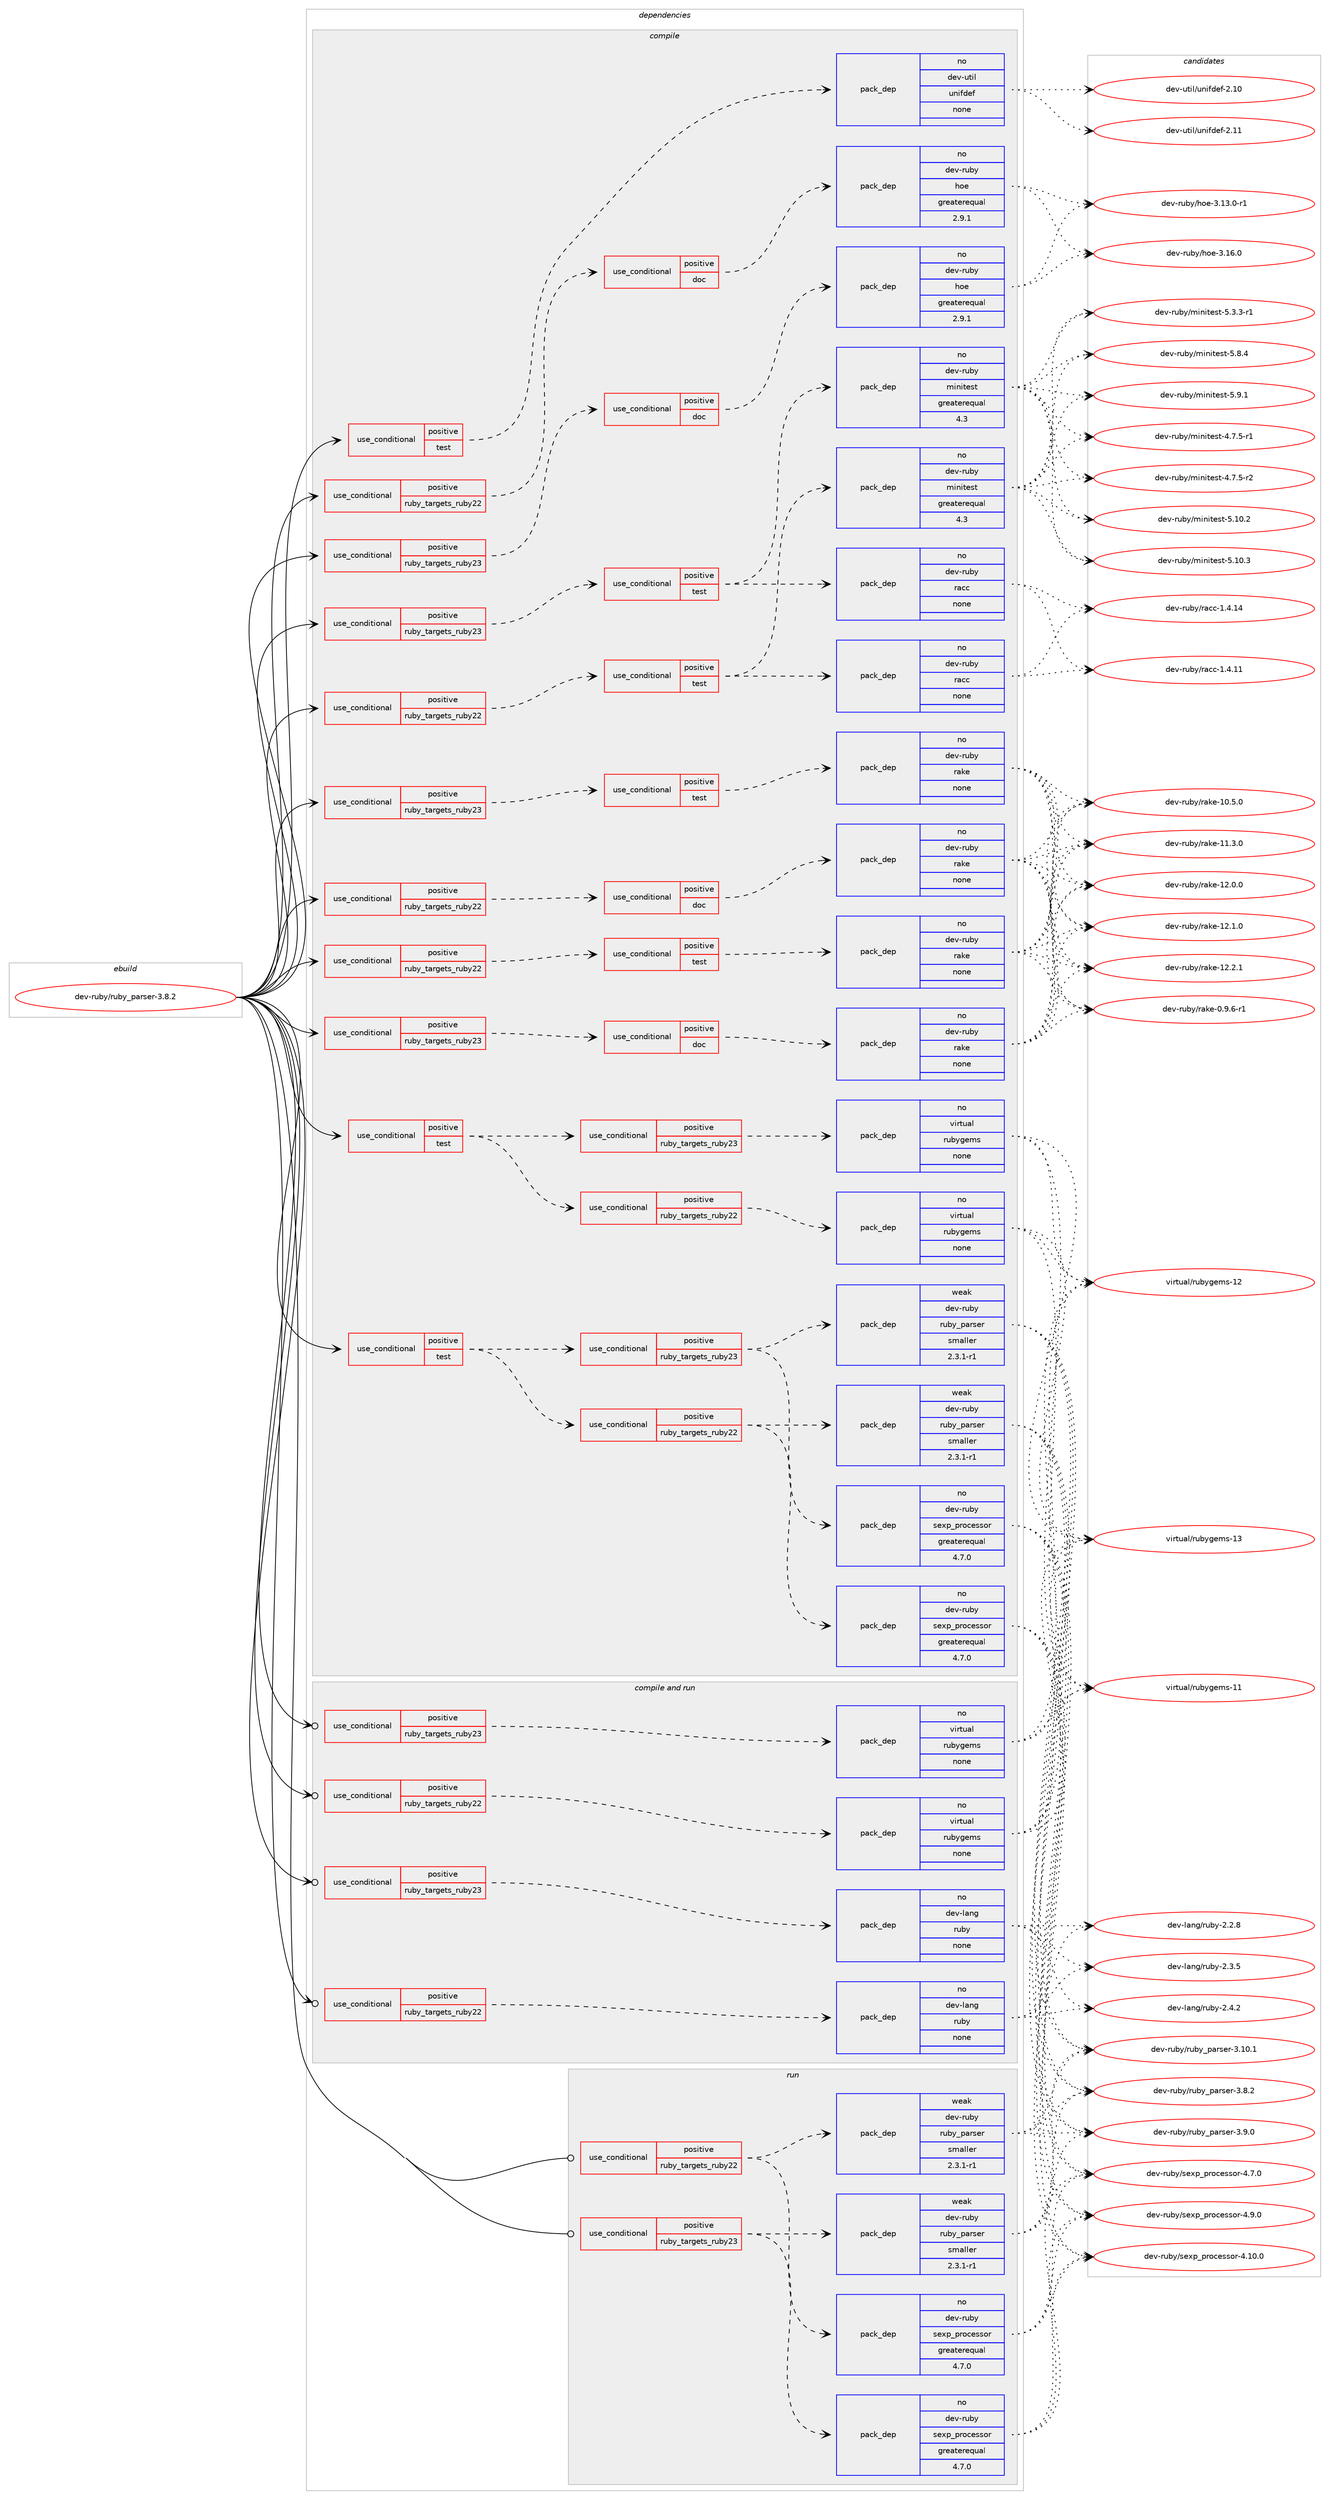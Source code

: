 digraph prolog {

# *************
# Graph options
# *************

newrank=true;
concentrate=true;
compound=true;
graph [rankdir=LR,fontname=Helvetica,fontsize=10,ranksep=1.5];#, ranksep=2.5, nodesep=0.2];
edge  [arrowhead=vee];
node  [fontname=Helvetica,fontsize=10];

# **********
# The ebuild
# **********

subgraph cluster_leftcol {
color=gray;
rank=same;
label=<<i>ebuild</i>>;
id [label="dev-ruby/ruby_parser-3.8.2", color=red, width=4, href="../dev-ruby/ruby_parser-3.8.2.svg"];
}

# ****************
# The dependencies
# ****************

subgraph cluster_midcol {
color=gray;
label=<<i>dependencies</i>>;
subgraph cluster_compile {
fillcolor="#eeeeee";
style=filled;
label=<<i>compile</i>>;
subgraph cond72166 {
dependency269092 [label=<<TABLE BORDER="0" CELLBORDER="1" CELLSPACING="0" CELLPADDING="4"><TR><TD ROWSPAN="3" CELLPADDING="10">use_conditional</TD></TR><TR><TD>positive</TD></TR><TR><TD>ruby_targets_ruby22</TD></TR></TABLE>>, shape=none, color=red];
subgraph cond72167 {
dependency269093 [label=<<TABLE BORDER="0" CELLBORDER="1" CELLSPACING="0" CELLPADDING="4"><TR><TD ROWSPAN="3" CELLPADDING="10">use_conditional</TD></TR><TR><TD>positive</TD></TR><TR><TD>doc</TD></TR></TABLE>>, shape=none, color=red];
subgraph pack192812 {
dependency269094 [label=<<TABLE BORDER="0" CELLBORDER="1" CELLSPACING="0" CELLPADDING="4" WIDTH="220"><TR><TD ROWSPAN="6" CELLPADDING="30">pack_dep</TD></TR><TR><TD WIDTH="110">no</TD></TR><TR><TD>dev-ruby</TD></TR><TR><TD>hoe</TD></TR><TR><TD>greaterequal</TD></TR><TR><TD>2.9.1</TD></TR></TABLE>>, shape=none, color=blue];
}
dependency269093:e -> dependency269094:w [weight=20,style="dashed",arrowhead="vee"];
}
dependency269092:e -> dependency269093:w [weight=20,style="dashed",arrowhead="vee"];
}
id:e -> dependency269092:w [weight=20,style="solid",arrowhead="vee"];
subgraph cond72168 {
dependency269095 [label=<<TABLE BORDER="0" CELLBORDER="1" CELLSPACING="0" CELLPADDING="4"><TR><TD ROWSPAN="3" CELLPADDING="10">use_conditional</TD></TR><TR><TD>positive</TD></TR><TR><TD>ruby_targets_ruby22</TD></TR></TABLE>>, shape=none, color=red];
subgraph cond72169 {
dependency269096 [label=<<TABLE BORDER="0" CELLBORDER="1" CELLSPACING="0" CELLPADDING="4"><TR><TD ROWSPAN="3" CELLPADDING="10">use_conditional</TD></TR><TR><TD>positive</TD></TR><TR><TD>doc</TD></TR></TABLE>>, shape=none, color=red];
subgraph pack192813 {
dependency269097 [label=<<TABLE BORDER="0" CELLBORDER="1" CELLSPACING="0" CELLPADDING="4" WIDTH="220"><TR><TD ROWSPAN="6" CELLPADDING="30">pack_dep</TD></TR><TR><TD WIDTH="110">no</TD></TR><TR><TD>dev-ruby</TD></TR><TR><TD>rake</TD></TR><TR><TD>none</TD></TR><TR><TD></TD></TR></TABLE>>, shape=none, color=blue];
}
dependency269096:e -> dependency269097:w [weight=20,style="dashed",arrowhead="vee"];
}
dependency269095:e -> dependency269096:w [weight=20,style="dashed",arrowhead="vee"];
}
id:e -> dependency269095:w [weight=20,style="solid",arrowhead="vee"];
subgraph cond72170 {
dependency269098 [label=<<TABLE BORDER="0" CELLBORDER="1" CELLSPACING="0" CELLPADDING="4"><TR><TD ROWSPAN="3" CELLPADDING="10">use_conditional</TD></TR><TR><TD>positive</TD></TR><TR><TD>ruby_targets_ruby22</TD></TR></TABLE>>, shape=none, color=red];
subgraph cond72171 {
dependency269099 [label=<<TABLE BORDER="0" CELLBORDER="1" CELLSPACING="0" CELLPADDING="4"><TR><TD ROWSPAN="3" CELLPADDING="10">use_conditional</TD></TR><TR><TD>positive</TD></TR><TR><TD>test</TD></TR></TABLE>>, shape=none, color=red];
subgraph pack192814 {
dependency269100 [label=<<TABLE BORDER="0" CELLBORDER="1" CELLSPACING="0" CELLPADDING="4" WIDTH="220"><TR><TD ROWSPAN="6" CELLPADDING="30">pack_dep</TD></TR><TR><TD WIDTH="110">no</TD></TR><TR><TD>dev-ruby</TD></TR><TR><TD>racc</TD></TR><TR><TD>none</TD></TR><TR><TD></TD></TR></TABLE>>, shape=none, color=blue];
}
dependency269099:e -> dependency269100:w [weight=20,style="dashed",arrowhead="vee"];
subgraph pack192815 {
dependency269101 [label=<<TABLE BORDER="0" CELLBORDER="1" CELLSPACING="0" CELLPADDING="4" WIDTH="220"><TR><TD ROWSPAN="6" CELLPADDING="30">pack_dep</TD></TR><TR><TD WIDTH="110">no</TD></TR><TR><TD>dev-ruby</TD></TR><TR><TD>minitest</TD></TR><TR><TD>greaterequal</TD></TR><TR><TD>4.3</TD></TR></TABLE>>, shape=none, color=blue];
}
dependency269099:e -> dependency269101:w [weight=20,style="dashed",arrowhead="vee"];
}
dependency269098:e -> dependency269099:w [weight=20,style="dashed",arrowhead="vee"];
}
id:e -> dependency269098:w [weight=20,style="solid",arrowhead="vee"];
subgraph cond72172 {
dependency269102 [label=<<TABLE BORDER="0" CELLBORDER="1" CELLSPACING="0" CELLPADDING="4"><TR><TD ROWSPAN="3" CELLPADDING="10">use_conditional</TD></TR><TR><TD>positive</TD></TR><TR><TD>ruby_targets_ruby22</TD></TR></TABLE>>, shape=none, color=red];
subgraph cond72173 {
dependency269103 [label=<<TABLE BORDER="0" CELLBORDER="1" CELLSPACING="0" CELLPADDING="4"><TR><TD ROWSPAN="3" CELLPADDING="10">use_conditional</TD></TR><TR><TD>positive</TD></TR><TR><TD>test</TD></TR></TABLE>>, shape=none, color=red];
subgraph pack192816 {
dependency269104 [label=<<TABLE BORDER="0" CELLBORDER="1" CELLSPACING="0" CELLPADDING="4" WIDTH="220"><TR><TD ROWSPAN="6" CELLPADDING="30">pack_dep</TD></TR><TR><TD WIDTH="110">no</TD></TR><TR><TD>dev-ruby</TD></TR><TR><TD>rake</TD></TR><TR><TD>none</TD></TR><TR><TD></TD></TR></TABLE>>, shape=none, color=blue];
}
dependency269103:e -> dependency269104:w [weight=20,style="dashed",arrowhead="vee"];
}
dependency269102:e -> dependency269103:w [weight=20,style="dashed",arrowhead="vee"];
}
id:e -> dependency269102:w [weight=20,style="solid",arrowhead="vee"];
subgraph cond72174 {
dependency269105 [label=<<TABLE BORDER="0" CELLBORDER="1" CELLSPACING="0" CELLPADDING="4"><TR><TD ROWSPAN="3" CELLPADDING="10">use_conditional</TD></TR><TR><TD>positive</TD></TR><TR><TD>ruby_targets_ruby23</TD></TR></TABLE>>, shape=none, color=red];
subgraph cond72175 {
dependency269106 [label=<<TABLE BORDER="0" CELLBORDER="1" CELLSPACING="0" CELLPADDING="4"><TR><TD ROWSPAN="3" CELLPADDING="10">use_conditional</TD></TR><TR><TD>positive</TD></TR><TR><TD>doc</TD></TR></TABLE>>, shape=none, color=red];
subgraph pack192817 {
dependency269107 [label=<<TABLE BORDER="0" CELLBORDER="1" CELLSPACING="0" CELLPADDING="4" WIDTH="220"><TR><TD ROWSPAN="6" CELLPADDING="30">pack_dep</TD></TR><TR><TD WIDTH="110">no</TD></TR><TR><TD>dev-ruby</TD></TR><TR><TD>hoe</TD></TR><TR><TD>greaterequal</TD></TR><TR><TD>2.9.1</TD></TR></TABLE>>, shape=none, color=blue];
}
dependency269106:e -> dependency269107:w [weight=20,style="dashed",arrowhead="vee"];
}
dependency269105:e -> dependency269106:w [weight=20,style="dashed",arrowhead="vee"];
}
id:e -> dependency269105:w [weight=20,style="solid",arrowhead="vee"];
subgraph cond72176 {
dependency269108 [label=<<TABLE BORDER="0" CELLBORDER="1" CELLSPACING="0" CELLPADDING="4"><TR><TD ROWSPAN="3" CELLPADDING="10">use_conditional</TD></TR><TR><TD>positive</TD></TR><TR><TD>ruby_targets_ruby23</TD></TR></TABLE>>, shape=none, color=red];
subgraph cond72177 {
dependency269109 [label=<<TABLE BORDER="0" CELLBORDER="1" CELLSPACING="0" CELLPADDING="4"><TR><TD ROWSPAN="3" CELLPADDING="10">use_conditional</TD></TR><TR><TD>positive</TD></TR><TR><TD>doc</TD></TR></TABLE>>, shape=none, color=red];
subgraph pack192818 {
dependency269110 [label=<<TABLE BORDER="0" CELLBORDER="1" CELLSPACING="0" CELLPADDING="4" WIDTH="220"><TR><TD ROWSPAN="6" CELLPADDING="30">pack_dep</TD></TR><TR><TD WIDTH="110">no</TD></TR><TR><TD>dev-ruby</TD></TR><TR><TD>rake</TD></TR><TR><TD>none</TD></TR><TR><TD></TD></TR></TABLE>>, shape=none, color=blue];
}
dependency269109:e -> dependency269110:w [weight=20,style="dashed",arrowhead="vee"];
}
dependency269108:e -> dependency269109:w [weight=20,style="dashed",arrowhead="vee"];
}
id:e -> dependency269108:w [weight=20,style="solid",arrowhead="vee"];
subgraph cond72178 {
dependency269111 [label=<<TABLE BORDER="0" CELLBORDER="1" CELLSPACING="0" CELLPADDING="4"><TR><TD ROWSPAN="3" CELLPADDING="10">use_conditional</TD></TR><TR><TD>positive</TD></TR><TR><TD>ruby_targets_ruby23</TD></TR></TABLE>>, shape=none, color=red];
subgraph cond72179 {
dependency269112 [label=<<TABLE BORDER="0" CELLBORDER="1" CELLSPACING="0" CELLPADDING="4"><TR><TD ROWSPAN="3" CELLPADDING="10">use_conditional</TD></TR><TR><TD>positive</TD></TR><TR><TD>test</TD></TR></TABLE>>, shape=none, color=red];
subgraph pack192819 {
dependency269113 [label=<<TABLE BORDER="0" CELLBORDER="1" CELLSPACING="0" CELLPADDING="4" WIDTH="220"><TR><TD ROWSPAN="6" CELLPADDING="30">pack_dep</TD></TR><TR><TD WIDTH="110">no</TD></TR><TR><TD>dev-ruby</TD></TR><TR><TD>racc</TD></TR><TR><TD>none</TD></TR><TR><TD></TD></TR></TABLE>>, shape=none, color=blue];
}
dependency269112:e -> dependency269113:w [weight=20,style="dashed",arrowhead="vee"];
subgraph pack192820 {
dependency269114 [label=<<TABLE BORDER="0" CELLBORDER="1" CELLSPACING="0" CELLPADDING="4" WIDTH="220"><TR><TD ROWSPAN="6" CELLPADDING="30">pack_dep</TD></TR><TR><TD WIDTH="110">no</TD></TR><TR><TD>dev-ruby</TD></TR><TR><TD>minitest</TD></TR><TR><TD>greaterequal</TD></TR><TR><TD>4.3</TD></TR></TABLE>>, shape=none, color=blue];
}
dependency269112:e -> dependency269114:w [weight=20,style="dashed",arrowhead="vee"];
}
dependency269111:e -> dependency269112:w [weight=20,style="dashed",arrowhead="vee"];
}
id:e -> dependency269111:w [weight=20,style="solid",arrowhead="vee"];
subgraph cond72180 {
dependency269115 [label=<<TABLE BORDER="0" CELLBORDER="1" CELLSPACING="0" CELLPADDING="4"><TR><TD ROWSPAN="3" CELLPADDING="10">use_conditional</TD></TR><TR><TD>positive</TD></TR><TR><TD>ruby_targets_ruby23</TD></TR></TABLE>>, shape=none, color=red];
subgraph cond72181 {
dependency269116 [label=<<TABLE BORDER="0" CELLBORDER="1" CELLSPACING="0" CELLPADDING="4"><TR><TD ROWSPAN="3" CELLPADDING="10">use_conditional</TD></TR><TR><TD>positive</TD></TR><TR><TD>test</TD></TR></TABLE>>, shape=none, color=red];
subgraph pack192821 {
dependency269117 [label=<<TABLE BORDER="0" CELLBORDER="1" CELLSPACING="0" CELLPADDING="4" WIDTH="220"><TR><TD ROWSPAN="6" CELLPADDING="30">pack_dep</TD></TR><TR><TD WIDTH="110">no</TD></TR><TR><TD>dev-ruby</TD></TR><TR><TD>rake</TD></TR><TR><TD>none</TD></TR><TR><TD></TD></TR></TABLE>>, shape=none, color=blue];
}
dependency269116:e -> dependency269117:w [weight=20,style="dashed",arrowhead="vee"];
}
dependency269115:e -> dependency269116:w [weight=20,style="dashed",arrowhead="vee"];
}
id:e -> dependency269115:w [weight=20,style="solid",arrowhead="vee"];
subgraph cond72182 {
dependency269118 [label=<<TABLE BORDER="0" CELLBORDER="1" CELLSPACING="0" CELLPADDING="4"><TR><TD ROWSPAN="3" CELLPADDING="10">use_conditional</TD></TR><TR><TD>positive</TD></TR><TR><TD>test</TD></TR></TABLE>>, shape=none, color=red];
subgraph cond72183 {
dependency269119 [label=<<TABLE BORDER="0" CELLBORDER="1" CELLSPACING="0" CELLPADDING="4"><TR><TD ROWSPAN="3" CELLPADDING="10">use_conditional</TD></TR><TR><TD>positive</TD></TR><TR><TD>ruby_targets_ruby22</TD></TR></TABLE>>, shape=none, color=red];
subgraph pack192822 {
dependency269120 [label=<<TABLE BORDER="0" CELLBORDER="1" CELLSPACING="0" CELLPADDING="4" WIDTH="220"><TR><TD ROWSPAN="6" CELLPADDING="30">pack_dep</TD></TR><TR><TD WIDTH="110">no</TD></TR><TR><TD>dev-ruby</TD></TR><TR><TD>sexp_processor</TD></TR><TR><TD>greaterequal</TD></TR><TR><TD>4.7.0</TD></TR></TABLE>>, shape=none, color=blue];
}
dependency269119:e -> dependency269120:w [weight=20,style="dashed",arrowhead="vee"];
subgraph pack192823 {
dependency269121 [label=<<TABLE BORDER="0" CELLBORDER="1" CELLSPACING="0" CELLPADDING="4" WIDTH="220"><TR><TD ROWSPAN="6" CELLPADDING="30">pack_dep</TD></TR><TR><TD WIDTH="110">weak</TD></TR><TR><TD>dev-ruby</TD></TR><TR><TD>ruby_parser</TD></TR><TR><TD>smaller</TD></TR><TR><TD>2.3.1-r1</TD></TR></TABLE>>, shape=none, color=blue];
}
dependency269119:e -> dependency269121:w [weight=20,style="dashed",arrowhead="vee"];
}
dependency269118:e -> dependency269119:w [weight=20,style="dashed",arrowhead="vee"];
subgraph cond72184 {
dependency269122 [label=<<TABLE BORDER="0" CELLBORDER="1" CELLSPACING="0" CELLPADDING="4"><TR><TD ROWSPAN="3" CELLPADDING="10">use_conditional</TD></TR><TR><TD>positive</TD></TR><TR><TD>ruby_targets_ruby23</TD></TR></TABLE>>, shape=none, color=red];
subgraph pack192824 {
dependency269123 [label=<<TABLE BORDER="0" CELLBORDER="1" CELLSPACING="0" CELLPADDING="4" WIDTH="220"><TR><TD ROWSPAN="6" CELLPADDING="30">pack_dep</TD></TR><TR><TD WIDTH="110">no</TD></TR><TR><TD>dev-ruby</TD></TR><TR><TD>sexp_processor</TD></TR><TR><TD>greaterequal</TD></TR><TR><TD>4.7.0</TD></TR></TABLE>>, shape=none, color=blue];
}
dependency269122:e -> dependency269123:w [weight=20,style="dashed",arrowhead="vee"];
subgraph pack192825 {
dependency269124 [label=<<TABLE BORDER="0" CELLBORDER="1" CELLSPACING="0" CELLPADDING="4" WIDTH="220"><TR><TD ROWSPAN="6" CELLPADDING="30">pack_dep</TD></TR><TR><TD WIDTH="110">weak</TD></TR><TR><TD>dev-ruby</TD></TR><TR><TD>ruby_parser</TD></TR><TR><TD>smaller</TD></TR><TR><TD>2.3.1-r1</TD></TR></TABLE>>, shape=none, color=blue];
}
dependency269122:e -> dependency269124:w [weight=20,style="dashed",arrowhead="vee"];
}
dependency269118:e -> dependency269122:w [weight=20,style="dashed",arrowhead="vee"];
}
id:e -> dependency269118:w [weight=20,style="solid",arrowhead="vee"];
subgraph cond72185 {
dependency269125 [label=<<TABLE BORDER="0" CELLBORDER="1" CELLSPACING="0" CELLPADDING="4"><TR><TD ROWSPAN="3" CELLPADDING="10">use_conditional</TD></TR><TR><TD>positive</TD></TR><TR><TD>test</TD></TR></TABLE>>, shape=none, color=red];
subgraph cond72186 {
dependency269126 [label=<<TABLE BORDER="0" CELLBORDER="1" CELLSPACING="0" CELLPADDING="4"><TR><TD ROWSPAN="3" CELLPADDING="10">use_conditional</TD></TR><TR><TD>positive</TD></TR><TR><TD>ruby_targets_ruby22</TD></TR></TABLE>>, shape=none, color=red];
subgraph pack192826 {
dependency269127 [label=<<TABLE BORDER="0" CELLBORDER="1" CELLSPACING="0" CELLPADDING="4" WIDTH="220"><TR><TD ROWSPAN="6" CELLPADDING="30">pack_dep</TD></TR><TR><TD WIDTH="110">no</TD></TR><TR><TD>virtual</TD></TR><TR><TD>rubygems</TD></TR><TR><TD>none</TD></TR><TR><TD></TD></TR></TABLE>>, shape=none, color=blue];
}
dependency269126:e -> dependency269127:w [weight=20,style="dashed",arrowhead="vee"];
}
dependency269125:e -> dependency269126:w [weight=20,style="dashed",arrowhead="vee"];
subgraph cond72187 {
dependency269128 [label=<<TABLE BORDER="0" CELLBORDER="1" CELLSPACING="0" CELLPADDING="4"><TR><TD ROWSPAN="3" CELLPADDING="10">use_conditional</TD></TR><TR><TD>positive</TD></TR><TR><TD>ruby_targets_ruby23</TD></TR></TABLE>>, shape=none, color=red];
subgraph pack192827 {
dependency269129 [label=<<TABLE BORDER="0" CELLBORDER="1" CELLSPACING="0" CELLPADDING="4" WIDTH="220"><TR><TD ROWSPAN="6" CELLPADDING="30">pack_dep</TD></TR><TR><TD WIDTH="110">no</TD></TR><TR><TD>virtual</TD></TR><TR><TD>rubygems</TD></TR><TR><TD>none</TD></TR><TR><TD></TD></TR></TABLE>>, shape=none, color=blue];
}
dependency269128:e -> dependency269129:w [weight=20,style="dashed",arrowhead="vee"];
}
dependency269125:e -> dependency269128:w [weight=20,style="dashed",arrowhead="vee"];
}
id:e -> dependency269125:w [weight=20,style="solid",arrowhead="vee"];
subgraph cond72188 {
dependency269130 [label=<<TABLE BORDER="0" CELLBORDER="1" CELLSPACING="0" CELLPADDING="4"><TR><TD ROWSPAN="3" CELLPADDING="10">use_conditional</TD></TR><TR><TD>positive</TD></TR><TR><TD>test</TD></TR></TABLE>>, shape=none, color=red];
subgraph pack192828 {
dependency269131 [label=<<TABLE BORDER="0" CELLBORDER="1" CELLSPACING="0" CELLPADDING="4" WIDTH="220"><TR><TD ROWSPAN="6" CELLPADDING="30">pack_dep</TD></TR><TR><TD WIDTH="110">no</TD></TR><TR><TD>dev-util</TD></TR><TR><TD>unifdef</TD></TR><TR><TD>none</TD></TR><TR><TD></TD></TR></TABLE>>, shape=none, color=blue];
}
dependency269130:e -> dependency269131:w [weight=20,style="dashed",arrowhead="vee"];
}
id:e -> dependency269130:w [weight=20,style="solid",arrowhead="vee"];
}
subgraph cluster_compileandrun {
fillcolor="#eeeeee";
style=filled;
label=<<i>compile and run</i>>;
subgraph cond72189 {
dependency269132 [label=<<TABLE BORDER="0" CELLBORDER="1" CELLSPACING="0" CELLPADDING="4"><TR><TD ROWSPAN="3" CELLPADDING="10">use_conditional</TD></TR><TR><TD>positive</TD></TR><TR><TD>ruby_targets_ruby22</TD></TR></TABLE>>, shape=none, color=red];
subgraph pack192829 {
dependency269133 [label=<<TABLE BORDER="0" CELLBORDER="1" CELLSPACING="0" CELLPADDING="4" WIDTH="220"><TR><TD ROWSPAN="6" CELLPADDING="30">pack_dep</TD></TR><TR><TD WIDTH="110">no</TD></TR><TR><TD>dev-lang</TD></TR><TR><TD>ruby</TD></TR><TR><TD>none</TD></TR><TR><TD></TD></TR></TABLE>>, shape=none, color=blue];
}
dependency269132:e -> dependency269133:w [weight=20,style="dashed",arrowhead="vee"];
}
id:e -> dependency269132:w [weight=20,style="solid",arrowhead="odotvee"];
subgraph cond72190 {
dependency269134 [label=<<TABLE BORDER="0" CELLBORDER="1" CELLSPACING="0" CELLPADDING="4"><TR><TD ROWSPAN="3" CELLPADDING="10">use_conditional</TD></TR><TR><TD>positive</TD></TR><TR><TD>ruby_targets_ruby22</TD></TR></TABLE>>, shape=none, color=red];
subgraph pack192830 {
dependency269135 [label=<<TABLE BORDER="0" CELLBORDER="1" CELLSPACING="0" CELLPADDING="4" WIDTH="220"><TR><TD ROWSPAN="6" CELLPADDING="30">pack_dep</TD></TR><TR><TD WIDTH="110">no</TD></TR><TR><TD>virtual</TD></TR><TR><TD>rubygems</TD></TR><TR><TD>none</TD></TR><TR><TD></TD></TR></TABLE>>, shape=none, color=blue];
}
dependency269134:e -> dependency269135:w [weight=20,style="dashed",arrowhead="vee"];
}
id:e -> dependency269134:w [weight=20,style="solid",arrowhead="odotvee"];
subgraph cond72191 {
dependency269136 [label=<<TABLE BORDER="0" CELLBORDER="1" CELLSPACING="0" CELLPADDING="4"><TR><TD ROWSPAN="3" CELLPADDING="10">use_conditional</TD></TR><TR><TD>positive</TD></TR><TR><TD>ruby_targets_ruby23</TD></TR></TABLE>>, shape=none, color=red];
subgraph pack192831 {
dependency269137 [label=<<TABLE BORDER="0" CELLBORDER="1" CELLSPACING="0" CELLPADDING="4" WIDTH="220"><TR><TD ROWSPAN="6" CELLPADDING="30">pack_dep</TD></TR><TR><TD WIDTH="110">no</TD></TR><TR><TD>dev-lang</TD></TR><TR><TD>ruby</TD></TR><TR><TD>none</TD></TR><TR><TD></TD></TR></TABLE>>, shape=none, color=blue];
}
dependency269136:e -> dependency269137:w [weight=20,style="dashed",arrowhead="vee"];
}
id:e -> dependency269136:w [weight=20,style="solid",arrowhead="odotvee"];
subgraph cond72192 {
dependency269138 [label=<<TABLE BORDER="0" CELLBORDER="1" CELLSPACING="0" CELLPADDING="4"><TR><TD ROWSPAN="3" CELLPADDING="10">use_conditional</TD></TR><TR><TD>positive</TD></TR><TR><TD>ruby_targets_ruby23</TD></TR></TABLE>>, shape=none, color=red];
subgraph pack192832 {
dependency269139 [label=<<TABLE BORDER="0" CELLBORDER="1" CELLSPACING="0" CELLPADDING="4" WIDTH="220"><TR><TD ROWSPAN="6" CELLPADDING="30">pack_dep</TD></TR><TR><TD WIDTH="110">no</TD></TR><TR><TD>virtual</TD></TR><TR><TD>rubygems</TD></TR><TR><TD>none</TD></TR><TR><TD></TD></TR></TABLE>>, shape=none, color=blue];
}
dependency269138:e -> dependency269139:w [weight=20,style="dashed",arrowhead="vee"];
}
id:e -> dependency269138:w [weight=20,style="solid",arrowhead="odotvee"];
}
subgraph cluster_run {
fillcolor="#eeeeee";
style=filled;
label=<<i>run</i>>;
subgraph cond72193 {
dependency269140 [label=<<TABLE BORDER="0" CELLBORDER="1" CELLSPACING="0" CELLPADDING="4"><TR><TD ROWSPAN="3" CELLPADDING="10">use_conditional</TD></TR><TR><TD>positive</TD></TR><TR><TD>ruby_targets_ruby22</TD></TR></TABLE>>, shape=none, color=red];
subgraph pack192833 {
dependency269141 [label=<<TABLE BORDER="0" CELLBORDER="1" CELLSPACING="0" CELLPADDING="4" WIDTH="220"><TR><TD ROWSPAN="6" CELLPADDING="30">pack_dep</TD></TR><TR><TD WIDTH="110">no</TD></TR><TR><TD>dev-ruby</TD></TR><TR><TD>sexp_processor</TD></TR><TR><TD>greaterequal</TD></TR><TR><TD>4.7.0</TD></TR></TABLE>>, shape=none, color=blue];
}
dependency269140:e -> dependency269141:w [weight=20,style="dashed",arrowhead="vee"];
subgraph pack192834 {
dependency269142 [label=<<TABLE BORDER="0" CELLBORDER="1" CELLSPACING="0" CELLPADDING="4" WIDTH="220"><TR><TD ROWSPAN="6" CELLPADDING="30">pack_dep</TD></TR><TR><TD WIDTH="110">weak</TD></TR><TR><TD>dev-ruby</TD></TR><TR><TD>ruby_parser</TD></TR><TR><TD>smaller</TD></TR><TR><TD>2.3.1-r1</TD></TR></TABLE>>, shape=none, color=blue];
}
dependency269140:e -> dependency269142:w [weight=20,style="dashed",arrowhead="vee"];
}
id:e -> dependency269140:w [weight=20,style="solid",arrowhead="odot"];
subgraph cond72194 {
dependency269143 [label=<<TABLE BORDER="0" CELLBORDER="1" CELLSPACING="0" CELLPADDING="4"><TR><TD ROWSPAN="3" CELLPADDING="10">use_conditional</TD></TR><TR><TD>positive</TD></TR><TR><TD>ruby_targets_ruby23</TD></TR></TABLE>>, shape=none, color=red];
subgraph pack192835 {
dependency269144 [label=<<TABLE BORDER="0" CELLBORDER="1" CELLSPACING="0" CELLPADDING="4" WIDTH="220"><TR><TD ROWSPAN="6" CELLPADDING="30">pack_dep</TD></TR><TR><TD WIDTH="110">no</TD></TR><TR><TD>dev-ruby</TD></TR><TR><TD>sexp_processor</TD></TR><TR><TD>greaterequal</TD></TR><TR><TD>4.7.0</TD></TR></TABLE>>, shape=none, color=blue];
}
dependency269143:e -> dependency269144:w [weight=20,style="dashed",arrowhead="vee"];
subgraph pack192836 {
dependency269145 [label=<<TABLE BORDER="0" CELLBORDER="1" CELLSPACING="0" CELLPADDING="4" WIDTH="220"><TR><TD ROWSPAN="6" CELLPADDING="30">pack_dep</TD></TR><TR><TD WIDTH="110">weak</TD></TR><TR><TD>dev-ruby</TD></TR><TR><TD>ruby_parser</TD></TR><TR><TD>smaller</TD></TR><TR><TD>2.3.1-r1</TD></TR></TABLE>>, shape=none, color=blue];
}
dependency269143:e -> dependency269145:w [weight=20,style="dashed",arrowhead="vee"];
}
id:e -> dependency269143:w [weight=20,style="solid",arrowhead="odot"];
}
}

# **************
# The candidates
# **************

subgraph cluster_choices {
rank=same;
color=gray;
label=<<i>candidates</i>>;

subgraph choice192812 {
color=black;
nodesep=1;
choice100101118451141179812147104111101455146495146484511449 [label="dev-ruby/hoe-3.13.0-r1", color=red, width=4,href="../dev-ruby/hoe-3.13.0-r1.svg"];
choice10010111845114117981214710411110145514649544648 [label="dev-ruby/hoe-3.16.0", color=red, width=4,href="../dev-ruby/hoe-3.16.0.svg"];
dependency269094:e -> choice100101118451141179812147104111101455146495146484511449:w [style=dotted,weight="100"];
dependency269094:e -> choice10010111845114117981214710411110145514649544648:w [style=dotted,weight="100"];
}
subgraph choice192813 {
color=black;
nodesep=1;
choice100101118451141179812147114971071014548465746544511449 [label="dev-ruby/rake-0.9.6-r1", color=red, width=4,href="../dev-ruby/rake-0.9.6-r1.svg"];
choice1001011184511411798121471149710710145494846534648 [label="dev-ruby/rake-10.5.0", color=red, width=4,href="../dev-ruby/rake-10.5.0.svg"];
choice1001011184511411798121471149710710145494946514648 [label="dev-ruby/rake-11.3.0", color=red, width=4,href="../dev-ruby/rake-11.3.0.svg"];
choice1001011184511411798121471149710710145495046484648 [label="dev-ruby/rake-12.0.0", color=red, width=4,href="../dev-ruby/rake-12.0.0.svg"];
choice1001011184511411798121471149710710145495046494648 [label="dev-ruby/rake-12.1.0", color=red, width=4,href="../dev-ruby/rake-12.1.0.svg"];
choice1001011184511411798121471149710710145495046504649 [label="dev-ruby/rake-12.2.1", color=red, width=4,href="../dev-ruby/rake-12.2.1.svg"];
dependency269097:e -> choice100101118451141179812147114971071014548465746544511449:w [style=dotted,weight="100"];
dependency269097:e -> choice1001011184511411798121471149710710145494846534648:w [style=dotted,weight="100"];
dependency269097:e -> choice1001011184511411798121471149710710145494946514648:w [style=dotted,weight="100"];
dependency269097:e -> choice1001011184511411798121471149710710145495046484648:w [style=dotted,weight="100"];
dependency269097:e -> choice1001011184511411798121471149710710145495046494648:w [style=dotted,weight="100"];
dependency269097:e -> choice1001011184511411798121471149710710145495046504649:w [style=dotted,weight="100"];
}
subgraph choice192814 {
color=black;
nodesep=1;
choice10010111845114117981214711497999945494652464949 [label="dev-ruby/racc-1.4.11", color=red, width=4,href="../dev-ruby/racc-1.4.11.svg"];
choice10010111845114117981214711497999945494652464952 [label="dev-ruby/racc-1.4.14", color=red, width=4,href="../dev-ruby/racc-1.4.14.svg"];
dependency269100:e -> choice10010111845114117981214711497999945494652464949:w [style=dotted,weight="100"];
dependency269100:e -> choice10010111845114117981214711497999945494652464952:w [style=dotted,weight="100"];
}
subgraph choice192815 {
color=black;
nodesep=1;
choice1001011184511411798121471091051101051161011151164552465546534511449 [label="dev-ruby/minitest-4.7.5-r1", color=red, width=4,href="../dev-ruby/minitest-4.7.5-r1.svg"];
choice1001011184511411798121471091051101051161011151164552465546534511450 [label="dev-ruby/minitest-4.7.5-r2", color=red, width=4,href="../dev-ruby/minitest-4.7.5-r2.svg"];
choice10010111845114117981214710910511010511610111511645534649484650 [label="dev-ruby/minitest-5.10.2", color=red, width=4,href="../dev-ruby/minitest-5.10.2.svg"];
choice10010111845114117981214710910511010511610111511645534649484651 [label="dev-ruby/minitest-5.10.3", color=red, width=4,href="../dev-ruby/minitest-5.10.3.svg"];
choice1001011184511411798121471091051101051161011151164553465146514511449 [label="dev-ruby/minitest-5.3.3-r1", color=red, width=4,href="../dev-ruby/minitest-5.3.3-r1.svg"];
choice100101118451141179812147109105110105116101115116455346564652 [label="dev-ruby/minitest-5.8.4", color=red, width=4,href="../dev-ruby/minitest-5.8.4.svg"];
choice100101118451141179812147109105110105116101115116455346574649 [label="dev-ruby/minitest-5.9.1", color=red, width=4,href="../dev-ruby/minitest-5.9.1.svg"];
dependency269101:e -> choice1001011184511411798121471091051101051161011151164552465546534511449:w [style=dotted,weight="100"];
dependency269101:e -> choice1001011184511411798121471091051101051161011151164552465546534511450:w [style=dotted,weight="100"];
dependency269101:e -> choice10010111845114117981214710910511010511610111511645534649484650:w [style=dotted,weight="100"];
dependency269101:e -> choice10010111845114117981214710910511010511610111511645534649484651:w [style=dotted,weight="100"];
dependency269101:e -> choice1001011184511411798121471091051101051161011151164553465146514511449:w [style=dotted,weight="100"];
dependency269101:e -> choice100101118451141179812147109105110105116101115116455346564652:w [style=dotted,weight="100"];
dependency269101:e -> choice100101118451141179812147109105110105116101115116455346574649:w [style=dotted,weight="100"];
}
subgraph choice192816 {
color=black;
nodesep=1;
choice100101118451141179812147114971071014548465746544511449 [label="dev-ruby/rake-0.9.6-r1", color=red, width=4,href="../dev-ruby/rake-0.9.6-r1.svg"];
choice1001011184511411798121471149710710145494846534648 [label="dev-ruby/rake-10.5.0", color=red, width=4,href="../dev-ruby/rake-10.5.0.svg"];
choice1001011184511411798121471149710710145494946514648 [label="dev-ruby/rake-11.3.0", color=red, width=4,href="../dev-ruby/rake-11.3.0.svg"];
choice1001011184511411798121471149710710145495046484648 [label="dev-ruby/rake-12.0.0", color=red, width=4,href="../dev-ruby/rake-12.0.0.svg"];
choice1001011184511411798121471149710710145495046494648 [label="dev-ruby/rake-12.1.0", color=red, width=4,href="../dev-ruby/rake-12.1.0.svg"];
choice1001011184511411798121471149710710145495046504649 [label="dev-ruby/rake-12.2.1", color=red, width=4,href="../dev-ruby/rake-12.2.1.svg"];
dependency269104:e -> choice100101118451141179812147114971071014548465746544511449:w [style=dotted,weight="100"];
dependency269104:e -> choice1001011184511411798121471149710710145494846534648:w [style=dotted,weight="100"];
dependency269104:e -> choice1001011184511411798121471149710710145494946514648:w [style=dotted,weight="100"];
dependency269104:e -> choice1001011184511411798121471149710710145495046484648:w [style=dotted,weight="100"];
dependency269104:e -> choice1001011184511411798121471149710710145495046494648:w [style=dotted,weight="100"];
dependency269104:e -> choice1001011184511411798121471149710710145495046504649:w [style=dotted,weight="100"];
}
subgraph choice192817 {
color=black;
nodesep=1;
choice100101118451141179812147104111101455146495146484511449 [label="dev-ruby/hoe-3.13.0-r1", color=red, width=4,href="../dev-ruby/hoe-3.13.0-r1.svg"];
choice10010111845114117981214710411110145514649544648 [label="dev-ruby/hoe-3.16.0", color=red, width=4,href="../dev-ruby/hoe-3.16.0.svg"];
dependency269107:e -> choice100101118451141179812147104111101455146495146484511449:w [style=dotted,weight="100"];
dependency269107:e -> choice10010111845114117981214710411110145514649544648:w [style=dotted,weight="100"];
}
subgraph choice192818 {
color=black;
nodesep=1;
choice100101118451141179812147114971071014548465746544511449 [label="dev-ruby/rake-0.9.6-r1", color=red, width=4,href="../dev-ruby/rake-0.9.6-r1.svg"];
choice1001011184511411798121471149710710145494846534648 [label="dev-ruby/rake-10.5.0", color=red, width=4,href="../dev-ruby/rake-10.5.0.svg"];
choice1001011184511411798121471149710710145494946514648 [label="dev-ruby/rake-11.3.0", color=red, width=4,href="../dev-ruby/rake-11.3.0.svg"];
choice1001011184511411798121471149710710145495046484648 [label="dev-ruby/rake-12.0.0", color=red, width=4,href="../dev-ruby/rake-12.0.0.svg"];
choice1001011184511411798121471149710710145495046494648 [label="dev-ruby/rake-12.1.0", color=red, width=4,href="../dev-ruby/rake-12.1.0.svg"];
choice1001011184511411798121471149710710145495046504649 [label="dev-ruby/rake-12.2.1", color=red, width=4,href="../dev-ruby/rake-12.2.1.svg"];
dependency269110:e -> choice100101118451141179812147114971071014548465746544511449:w [style=dotted,weight="100"];
dependency269110:e -> choice1001011184511411798121471149710710145494846534648:w [style=dotted,weight="100"];
dependency269110:e -> choice1001011184511411798121471149710710145494946514648:w [style=dotted,weight="100"];
dependency269110:e -> choice1001011184511411798121471149710710145495046484648:w [style=dotted,weight="100"];
dependency269110:e -> choice1001011184511411798121471149710710145495046494648:w [style=dotted,weight="100"];
dependency269110:e -> choice1001011184511411798121471149710710145495046504649:w [style=dotted,weight="100"];
}
subgraph choice192819 {
color=black;
nodesep=1;
choice10010111845114117981214711497999945494652464949 [label="dev-ruby/racc-1.4.11", color=red, width=4,href="../dev-ruby/racc-1.4.11.svg"];
choice10010111845114117981214711497999945494652464952 [label="dev-ruby/racc-1.4.14", color=red, width=4,href="../dev-ruby/racc-1.4.14.svg"];
dependency269113:e -> choice10010111845114117981214711497999945494652464949:w [style=dotted,weight="100"];
dependency269113:e -> choice10010111845114117981214711497999945494652464952:w [style=dotted,weight="100"];
}
subgraph choice192820 {
color=black;
nodesep=1;
choice1001011184511411798121471091051101051161011151164552465546534511449 [label="dev-ruby/minitest-4.7.5-r1", color=red, width=4,href="../dev-ruby/minitest-4.7.5-r1.svg"];
choice1001011184511411798121471091051101051161011151164552465546534511450 [label="dev-ruby/minitest-4.7.5-r2", color=red, width=4,href="../dev-ruby/minitest-4.7.5-r2.svg"];
choice10010111845114117981214710910511010511610111511645534649484650 [label="dev-ruby/minitest-5.10.2", color=red, width=4,href="../dev-ruby/minitest-5.10.2.svg"];
choice10010111845114117981214710910511010511610111511645534649484651 [label="dev-ruby/minitest-5.10.3", color=red, width=4,href="../dev-ruby/minitest-5.10.3.svg"];
choice1001011184511411798121471091051101051161011151164553465146514511449 [label="dev-ruby/minitest-5.3.3-r1", color=red, width=4,href="../dev-ruby/minitest-5.3.3-r1.svg"];
choice100101118451141179812147109105110105116101115116455346564652 [label="dev-ruby/minitest-5.8.4", color=red, width=4,href="../dev-ruby/minitest-5.8.4.svg"];
choice100101118451141179812147109105110105116101115116455346574649 [label="dev-ruby/minitest-5.9.1", color=red, width=4,href="../dev-ruby/minitest-5.9.1.svg"];
dependency269114:e -> choice1001011184511411798121471091051101051161011151164552465546534511449:w [style=dotted,weight="100"];
dependency269114:e -> choice1001011184511411798121471091051101051161011151164552465546534511450:w [style=dotted,weight="100"];
dependency269114:e -> choice10010111845114117981214710910511010511610111511645534649484650:w [style=dotted,weight="100"];
dependency269114:e -> choice10010111845114117981214710910511010511610111511645534649484651:w [style=dotted,weight="100"];
dependency269114:e -> choice1001011184511411798121471091051101051161011151164553465146514511449:w [style=dotted,weight="100"];
dependency269114:e -> choice100101118451141179812147109105110105116101115116455346564652:w [style=dotted,weight="100"];
dependency269114:e -> choice100101118451141179812147109105110105116101115116455346574649:w [style=dotted,weight="100"];
}
subgraph choice192821 {
color=black;
nodesep=1;
choice100101118451141179812147114971071014548465746544511449 [label="dev-ruby/rake-0.9.6-r1", color=red, width=4,href="../dev-ruby/rake-0.9.6-r1.svg"];
choice1001011184511411798121471149710710145494846534648 [label="dev-ruby/rake-10.5.0", color=red, width=4,href="../dev-ruby/rake-10.5.0.svg"];
choice1001011184511411798121471149710710145494946514648 [label="dev-ruby/rake-11.3.0", color=red, width=4,href="../dev-ruby/rake-11.3.0.svg"];
choice1001011184511411798121471149710710145495046484648 [label="dev-ruby/rake-12.0.0", color=red, width=4,href="../dev-ruby/rake-12.0.0.svg"];
choice1001011184511411798121471149710710145495046494648 [label="dev-ruby/rake-12.1.0", color=red, width=4,href="../dev-ruby/rake-12.1.0.svg"];
choice1001011184511411798121471149710710145495046504649 [label="dev-ruby/rake-12.2.1", color=red, width=4,href="../dev-ruby/rake-12.2.1.svg"];
dependency269117:e -> choice100101118451141179812147114971071014548465746544511449:w [style=dotted,weight="100"];
dependency269117:e -> choice1001011184511411798121471149710710145494846534648:w [style=dotted,weight="100"];
dependency269117:e -> choice1001011184511411798121471149710710145494946514648:w [style=dotted,weight="100"];
dependency269117:e -> choice1001011184511411798121471149710710145495046484648:w [style=dotted,weight="100"];
dependency269117:e -> choice1001011184511411798121471149710710145495046494648:w [style=dotted,weight="100"];
dependency269117:e -> choice1001011184511411798121471149710710145495046504649:w [style=dotted,weight="100"];
}
subgraph choice192822 {
color=black;
nodesep=1;
choice100101118451141179812147115101120112951121141119910111511511111445524649484648 [label="dev-ruby/sexp_processor-4.10.0", color=red, width=4,href="../dev-ruby/sexp_processor-4.10.0.svg"];
choice1001011184511411798121471151011201129511211411199101115115111114455246554648 [label="dev-ruby/sexp_processor-4.7.0", color=red, width=4,href="../dev-ruby/sexp_processor-4.7.0.svg"];
choice1001011184511411798121471151011201129511211411199101115115111114455246574648 [label="dev-ruby/sexp_processor-4.9.0", color=red, width=4,href="../dev-ruby/sexp_processor-4.9.0.svg"];
dependency269120:e -> choice100101118451141179812147115101120112951121141119910111511511111445524649484648:w [style=dotted,weight="100"];
dependency269120:e -> choice1001011184511411798121471151011201129511211411199101115115111114455246554648:w [style=dotted,weight="100"];
dependency269120:e -> choice1001011184511411798121471151011201129511211411199101115115111114455246574648:w [style=dotted,weight="100"];
}
subgraph choice192823 {
color=black;
nodesep=1;
choice10010111845114117981214711411798121951129711411510111445514649484649 [label="dev-ruby/ruby_parser-3.10.1", color=red, width=4,href="../dev-ruby/ruby_parser-3.10.1.svg"];
choice100101118451141179812147114117981219511297114115101114455146564650 [label="dev-ruby/ruby_parser-3.8.2", color=red, width=4,href="../dev-ruby/ruby_parser-3.8.2.svg"];
choice100101118451141179812147114117981219511297114115101114455146574648 [label="dev-ruby/ruby_parser-3.9.0", color=red, width=4,href="../dev-ruby/ruby_parser-3.9.0.svg"];
dependency269121:e -> choice10010111845114117981214711411798121951129711411510111445514649484649:w [style=dotted,weight="100"];
dependency269121:e -> choice100101118451141179812147114117981219511297114115101114455146564650:w [style=dotted,weight="100"];
dependency269121:e -> choice100101118451141179812147114117981219511297114115101114455146574648:w [style=dotted,weight="100"];
}
subgraph choice192824 {
color=black;
nodesep=1;
choice100101118451141179812147115101120112951121141119910111511511111445524649484648 [label="dev-ruby/sexp_processor-4.10.0", color=red, width=4,href="../dev-ruby/sexp_processor-4.10.0.svg"];
choice1001011184511411798121471151011201129511211411199101115115111114455246554648 [label="dev-ruby/sexp_processor-4.7.0", color=red, width=4,href="../dev-ruby/sexp_processor-4.7.0.svg"];
choice1001011184511411798121471151011201129511211411199101115115111114455246574648 [label="dev-ruby/sexp_processor-4.9.0", color=red, width=4,href="../dev-ruby/sexp_processor-4.9.0.svg"];
dependency269123:e -> choice100101118451141179812147115101120112951121141119910111511511111445524649484648:w [style=dotted,weight="100"];
dependency269123:e -> choice1001011184511411798121471151011201129511211411199101115115111114455246554648:w [style=dotted,weight="100"];
dependency269123:e -> choice1001011184511411798121471151011201129511211411199101115115111114455246574648:w [style=dotted,weight="100"];
}
subgraph choice192825 {
color=black;
nodesep=1;
choice10010111845114117981214711411798121951129711411510111445514649484649 [label="dev-ruby/ruby_parser-3.10.1", color=red, width=4,href="../dev-ruby/ruby_parser-3.10.1.svg"];
choice100101118451141179812147114117981219511297114115101114455146564650 [label="dev-ruby/ruby_parser-3.8.2", color=red, width=4,href="../dev-ruby/ruby_parser-3.8.2.svg"];
choice100101118451141179812147114117981219511297114115101114455146574648 [label="dev-ruby/ruby_parser-3.9.0", color=red, width=4,href="../dev-ruby/ruby_parser-3.9.0.svg"];
dependency269124:e -> choice10010111845114117981214711411798121951129711411510111445514649484649:w [style=dotted,weight="100"];
dependency269124:e -> choice100101118451141179812147114117981219511297114115101114455146564650:w [style=dotted,weight="100"];
dependency269124:e -> choice100101118451141179812147114117981219511297114115101114455146574648:w [style=dotted,weight="100"];
}
subgraph choice192826 {
color=black;
nodesep=1;
choice118105114116117971084711411798121103101109115454949 [label="virtual/rubygems-11", color=red, width=4,href="../virtual/rubygems-11.svg"];
choice118105114116117971084711411798121103101109115454950 [label="virtual/rubygems-12", color=red, width=4,href="../virtual/rubygems-12.svg"];
choice118105114116117971084711411798121103101109115454951 [label="virtual/rubygems-13", color=red, width=4,href="../virtual/rubygems-13.svg"];
dependency269127:e -> choice118105114116117971084711411798121103101109115454949:w [style=dotted,weight="100"];
dependency269127:e -> choice118105114116117971084711411798121103101109115454950:w [style=dotted,weight="100"];
dependency269127:e -> choice118105114116117971084711411798121103101109115454951:w [style=dotted,weight="100"];
}
subgraph choice192827 {
color=black;
nodesep=1;
choice118105114116117971084711411798121103101109115454949 [label="virtual/rubygems-11", color=red, width=4,href="../virtual/rubygems-11.svg"];
choice118105114116117971084711411798121103101109115454950 [label="virtual/rubygems-12", color=red, width=4,href="../virtual/rubygems-12.svg"];
choice118105114116117971084711411798121103101109115454951 [label="virtual/rubygems-13", color=red, width=4,href="../virtual/rubygems-13.svg"];
dependency269129:e -> choice118105114116117971084711411798121103101109115454949:w [style=dotted,weight="100"];
dependency269129:e -> choice118105114116117971084711411798121103101109115454950:w [style=dotted,weight="100"];
dependency269129:e -> choice118105114116117971084711411798121103101109115454951:w [style=dotted,weight="100"];
}
subgraph choice192828 {
color=black;
nodesep=1;
choice10010111845117116105108471171101051021001011024550464948 [label="dev-util/unifdef-2.10", color=red, width=4,href="../dev-util/unifdef-2.10.svg"];
choice10010111845117116105108471171101051021001011024550464949 [label="dev-util/unifdef-2.11", color=red, width=4,href="../dev-util/unifdef-2.11.svg"];
dependency269131:e -> choice10010111845117116105108471171101051021001011024550464948:w [style=dotted,weight="100"];
dependency269131:e -> choice10010111845117116105108471171101051021001011024550464949:w [style=dotted,weight="100"];
}
subgraph choice192829 {
color=black;
nodesep=1;
choice10010111845108971101034711411798121455046504656 [label="dev-lang/ruby-2.2.8", color=red, width=4,href="../dev-lang/ruby-2.2.8.svg"];
choice10010111845108971101034711411798121455046514653 [label="dev-lang/ruby-2.3.5", color=red, width=4,href="../dev-lang/ruby-2.3.5.svg"];
choice10010111845108971101034711411798121455046524650 [label="dev-lang/ruby-2.4.2", color=red, width=4,href="../dev-lang/ruby-2.4.2.svg"];
dependency269133:e -> choice10010111845108971101034711411798121455046504656:w [style=dotted,weight="100"];
dependency269133:e -> choice10010111845108971101034711411798121455046514653:w [style=dotted,weight="100"];
dependency269133:e -> choice10010111845108971101034711411798121455046524650:w [style=dotted,weight="100"];
}
subgraph choice192830 {
color=black;
nodesep=1;
choice118105114116117971084711411798121103101109115454949 [label="virtual/rubygems-11", color=red, width=4,href="../virtual/rubygems-11.svg"];
choice118105114116117971084711411798121103101109115454950 [label="virtual/rubygems-12", color=red, width=4,href="../virtual/rubygems-12.svg"];
choice118105114116117971084711411798121103101109115454951 [label="virtual/rubygems-13", color=red, width=4,href="../virtual/rubygems-13.svg"];
dependency269135:e -> choice118105114116117971084711411798121103101109115454949:w [style=dotted,weight="100"];
dependency269135:e -> choice118105114116117971084711411798121103101109115454950:w [style=dotted,weight="100"];
dependency269135:e -> choice118105114116117971084711411798121103101109115454951:w [style=dotted,weight="100"];
}
subgraph choice192831 {
color=black;
nodesep=1;
choice10010111845108971101034711411798121455046504656 [label="dev-lang/ruby-2.2.8", color=red, width=4,href="../dev-lang/ruby-2.2.8.svg"];
choice10010111845108971101034711411798121455046514653 [label="dev-lang/ruby-2.3.5", color=red, width=4,href="../dev-lang/ruby-2.3.5.svg"];
choice10010111845108971101034711411798121455046524650 [label="dev-lang/ruby-2.4.2", color=red, width=4,href="../dev-lang/ruby-2.4.2.svg"];
dependency269137:e -> choice10010111845108971101034711411798121455046504656:w [style=dotted,weight="100"];
dependency269137:e -> choice10010111845108971101034711411798121455046514653:w [style=dotted,weight="100"];
dependency269137:e -> choice10010111845108971101034711411798121455046524650:w [style=dotted,weight="100"];
}
subgraph choice192832 {
color=black;
nodesep=1;
choice118105114116117971084711411798121103101109115454949 [label="virtual/rubygems-11", color=red, width=4,href="../virtual/rubygems-11.svg"];
choice118105114116117971084711411798121103101109115454950 [label="virtual/rubygems-12", color=red, width=4,href="../virtual/rubygems-12.svg"];
choice118105114116117971084711411798121103101109115454951 [label="virtual/rubygems-13", color=red, width=4,href="../virtual/rubygems-13.svg"];
dependency269139:e -> choice118105114116117971084711411798121103101109115454949:w [style=dotted,weight="100"];
dependency269139:e -> choice118105114116117971084711411798121103101109115454950:w [style=dotted,weight="100"];
dependency269139:e -> choice118105114116117971084711411798121103101109115454951:w [style=dotted,weight="100"];
}
subgraph choice192833 {
color=black;
nodesep=1;
choice100101118451141179812147115101120112951121141119910111511511111445524649484648 [label="dev-ruby/sexp_processor-4.10.0", color=red, width=4,href="../dev-ruby/sexp_processor-4.10.0.svg"];
choice1001011184511411798121471151011201129511211411199101115115111114455246554648 [label="dev-ruby/sexp_processor-4.7.0", color=red, width=4,href="../dev-ruby/sexp_processor-4.7.0.svg"];
choice1001011184511411798121471151011201129511211411199101115115111114455246574648 [label="dev-ruby/sexp_processor-4.9.0", color=red, width=4,href="../dev-ruby/sexp_processor-4.9.0.svg"];
dependency269141:e -> choice100101118451141179812147115101120112951121141119910111511511111445524649484648:w [style=dotted,weight="100"];
dependency269141:e -> choice1001011184511411798121471151011201129511211411199101115115111114455246554648:w [style=dotted,weight="100"];
dependency269141:e -> choice1001011184511411798121471151011201129511211411199101115115111114455246574648:w [style=dotted,weight="100"];
}
subgraph choice192834 {
color=black;
nodesep=1;
choice10010111845114117981214711411798121951129711411510111445514649484649 [label="dev-ruby/ruby_parser-3.10.1", color=red, width=4,href="../dev-ruby/ruby_parser-3.10.1.svg"];
choice100101118451141179812147114117981219511297114115101114455146564650 [label="dev-ruby/ruby_parser-3.8.2", color=red, width=4,href="../dev-ruby/ruby_parser-3.8.2.svg"];
choice100101118451141179812147114117981219511297114115101114455146574648 [label="dev-ruby/ruby_parser-3.9.0", color=red, width=4,href="../dev-ruby/ruby_parser-3.9.0.svg"];
dependency269142:e -> choice10010111845114117981214711411798121951129711411510111445514649484649:w [style=dotted,weight="100"];
dependency269142:e -> choice100101118451141179812147114117981219511297114115101114455146564650:w [style=dotted,weight="100"];
dependency269142:e -> choice100101118451141179812147114117981219511297114115101114455146574648:w [style=dotted,weight="100"];
}
subgraph choice192835 {
color=black;
nodesep=1;
choice100101118451141179812147115101120112951121141119910111511511111445524649484648 [label="dev-ruby/sexp_processor-4.10.0", color=red, width=4,href="../dev-ruby/sexp_processor-4.10.0.svg"];
choice1001011184511411798121471151011201129511211411199101115115111114455246554648 [label="dev-ruby/sexp_processor-4.7.0", color=red, width=4,href="../dev-ruby/sexp_processor-4.7.0.svg"];
choice1001011184511411798121471151011201129511211411199101115115111114455246574648 [label="dev-ruby/sexp_processor-4.9.0", color=red, width=4,href="../dev-ruby/sexp_processor-4.9.0.svg"];
dependency269144:e -> choice100101118451141179812147115101120112951121141119910111511511111445524649484648:w [style=dotted,weight="100"];
dependency269144:e -> choice1001011184511411798121471151011201129511211411199101115115111114455246554648:w [style=dotted,weight="100"];
dependency269144:e -> choice1001011184511411798121471151011201129511211411199101115115111114455246574648:w [style=dotted,weight="100"];
}
subgraph choice192836 {
color=black;
nodesep=1;
choice10010111845114117981214711411798121951129711411510111445514649484649 [label="dev-ruby/ruby_parser-3.10.1", color=red, width=4,href="../dev-ruby/ruby_parser-3.10.1.svg"];
choice100101118451141179812147114117981219511297114115101114455146564650 [label="dev-ruby/ruby_parser-3.8.2", color=red, width=4,href="../dev-ruby/ruby_parser-3.8.2.svg"];
choice100101118451141179812147114117981219511297114115101114455146574648 [label="dev-ruby/ruby_parser-3.9.0", color=red, width=4,href="../dev-ruby/ruby_parser-3.9.0.svg"];
dependency269145:e -> choice10010111845114117981214711411798121951129711411510111445514649484649:w [style=dotted,weight="100"];
dependency269145:e -> choice100101118451141179812147114117981219511297114115101114455146564650:w [style=dotted,weight="100"];
dependency269145:e -> choice100101118451141179812147114117981219511297114115101114455146574648:w [style=dotted,weight="100"];
}
}

}
